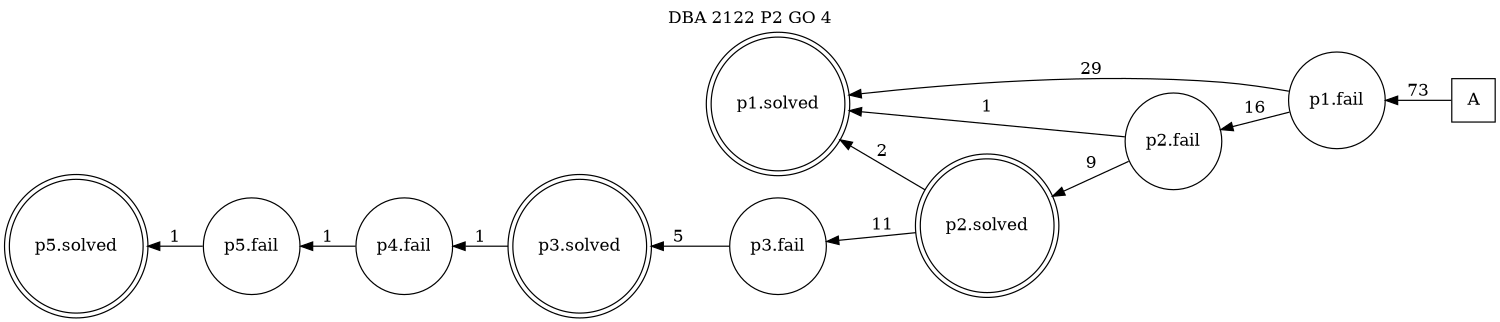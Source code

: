 digraph DBA_2122_P2_GO_4_GOOD {
labelloc="tl"
label= " DBA 2122 P2 GO 4 "
rankdir="RL";
graph [ size=" 10 , 10 !"]

"A" [shape="square" label="A"]
"p1.fail" [shape="circle" label="p1.fail"]
"p1.solved" [shape="doublecircle" label="p1.solved"]
"p2.fail" [shape="circle" label="p2.fail"]
"p2.solved" [shape="doublecircle" label="p2.solved"]
"p3.fail" [shape="circle" label="p3.fail"]
"p3.solved" [shape="doublecircle" label="p3.solved"]
"p4.fail" [shape="circle" label="p4.fail"]
"p5.fail" [shape="circle" label="p5.fail"]
"p5.solved" [shape="doublecircle" label="p5.solved"]
"A" -> "p1.fail" [ label=73]
"p1.fail" -> "p1.solved" [ label=29]
"p1.fail" -> "p2.fail" [ label=16]
"p2.fail" -> "p1.solved" [ label=1]
"p2.fail" -> "p2.solved" [ label=9]
"p2.solved" -> "p1.solved" [ label=2]
"p2.solved" -> "p3.fail" [ label=11]
"p3.fail" -> "p3.solved" [ label=5]
"p3.solved" -> "p4.fail" [ label=1]
"p4.fail" -> "p5.fail" [ label=1]
"p5.fail" -> "p5.solved" [ label=1]
}
